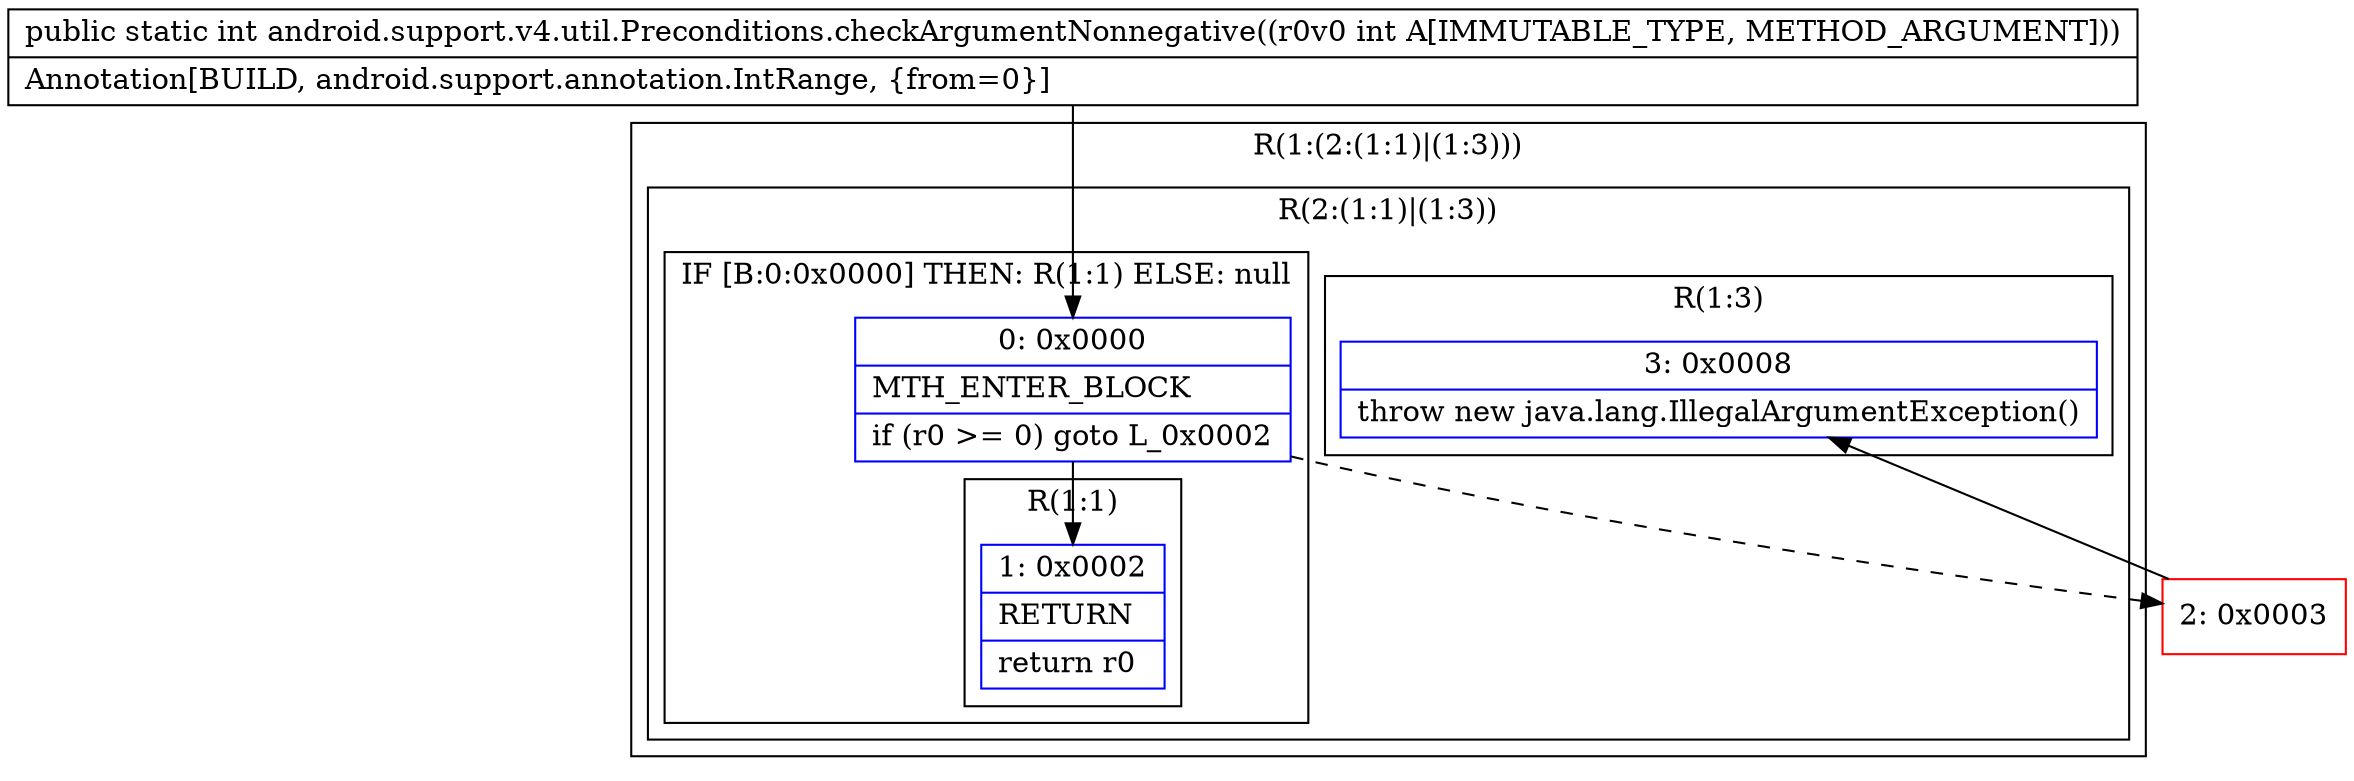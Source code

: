 digraph "CFG forandroid.support.v4.util.Preconditions.checkArgumentNonnegative(I)I" {
subgraph cluster_Region_1134638916 {
label = "R(1:(2:(1:1)|(1:3)))";
node [shape=record,color=blue];
subgraph cluster_Region_1418117579 {
label = "R(2:(1:1)|(1:3))";
node [shape=record,color=blue];
subgraph cluster_IfRegion_1319321296 {
label = "IF [B:0:0x0000] THEN: R(1:1) ELSE: null";
node [shape=record,color=blue];
Node_0 [shape=record,label="{0\:\ 0x0000|MTH_ENTER_BLOCK\l|if (r0 \>= 0) goto L_0x0002\l}"];
subgraph cluster_Region_332306788 {
label = "R(1:1)";
node [shape=record,color=blue];
Node_1 [shape=record,label="{1\:\ 0x0002|RETURN\l|return r0\l}"];
}
}
subgraph cluster_Region_1503627086 {
label = "R(1:3)";
node [shape=record,color=blue];
Node_3 [shape=record,label="{3\:\ 0x0008|throw new java.lang.IllegalArgumentException()\l}"];
}
}
}
Node_2 [shape=record,color=red,label="{2\:\ 0x0003}"];
MethodNode[shape=record,label="{public static int android.support.v4.util.Preconditions.checkArgumentNonnegative((r0v0 int A[IMMUTABLE_TYPE, METHOD_ARGUMENT]))  | Annotation[BUILD, android.support.annotation.IntRange, \{from=0\}]\l}"];
MethodNode -> Node_0;
Node_0 -> Node_1;
Node_0 -> Node_2[style=dashed];
Node_2 -> Node_3;
}

